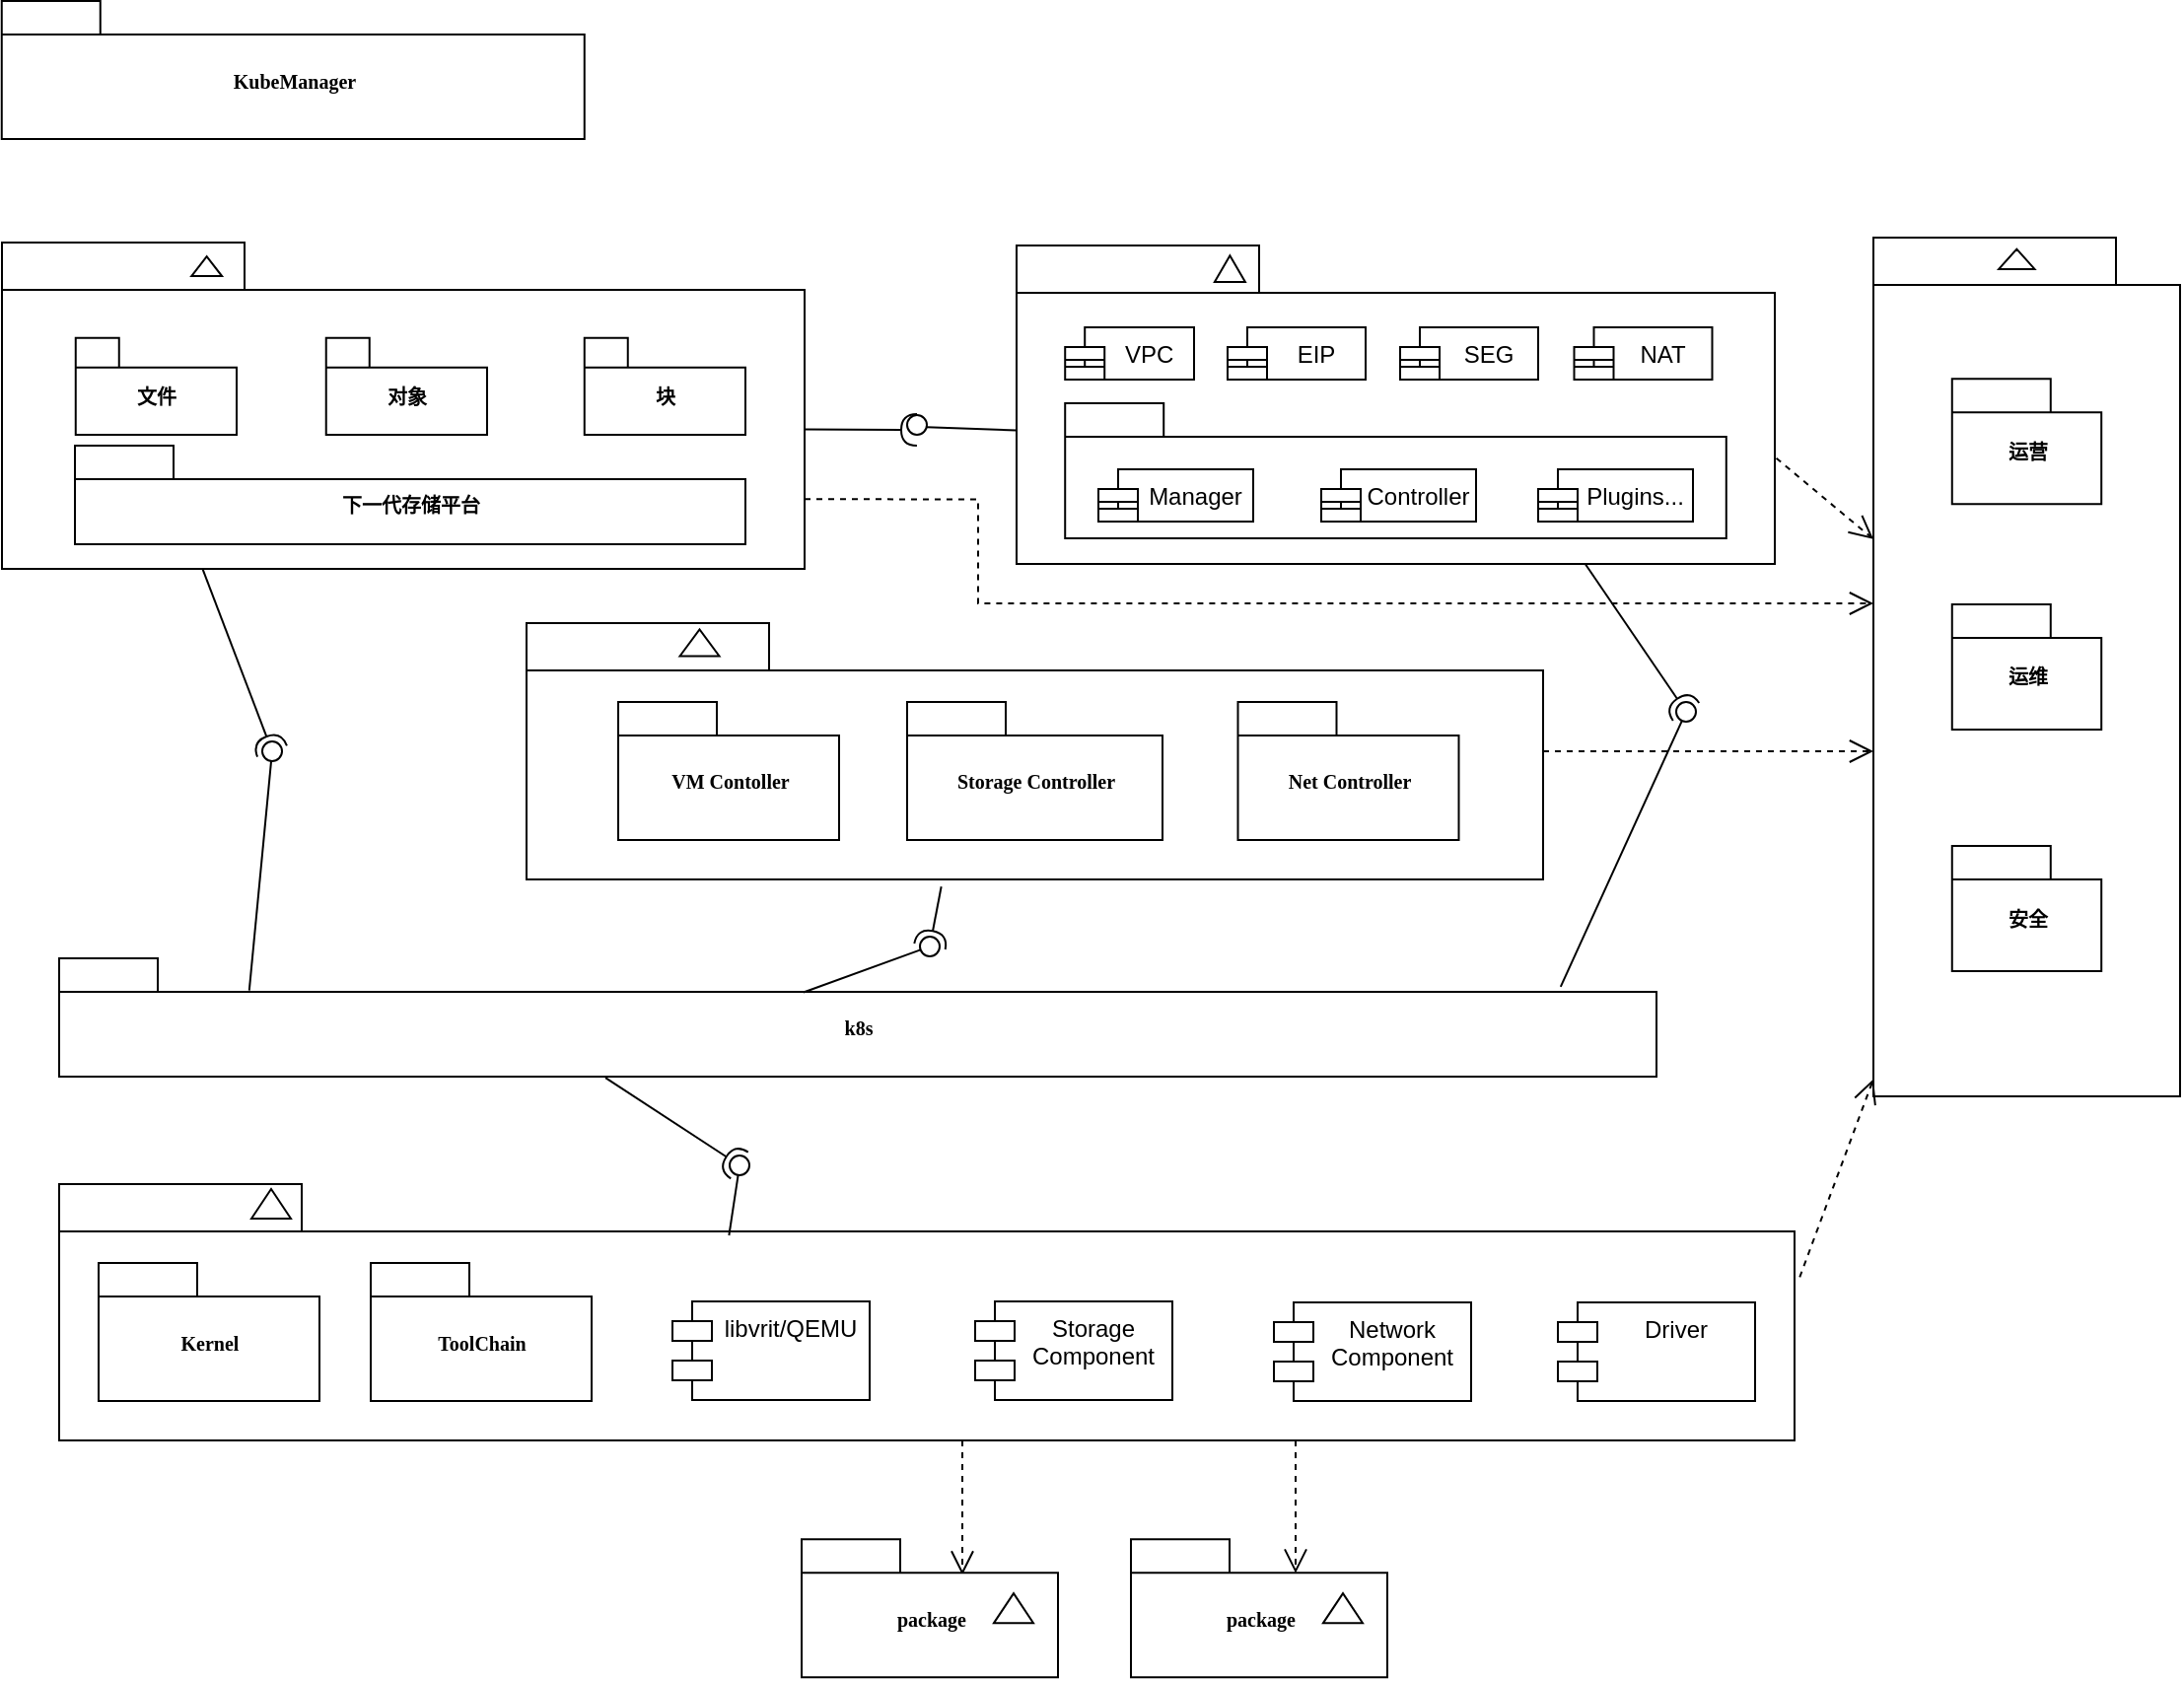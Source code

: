 <mxfile version="14.6.6" type="github">
  <diagram name="Page-1" id="b5b7bab2-c9e2-2cf4-8b2a-24fd1a2a6d21">
    <mxGraphModel dx="1176" dy="579" grid="1" gridSize="10" guides="1" tooltips="1" connect="1" arrows="1" fold="1" page="1" pageScale="1" pageWidth="827" pageHeight="1169" background="none" math="0" shadow="0">
      <root>
        <mxCell id="0" />
        <mxCell id="1" parent="0" />
        <mxCell id="6e0c8c40b5770093-6" value="" style="group" parent="1" vertex="1" connectable="0">
          <mxGeometry x="170.88" y="174.5" width="295.5" height="70" as="geometry" />
        </mxCell>
        <mxCell id="6e0c8c40b5770093-4" value="KubeManager" style="shape=folder;fontStyle=1;spacingTop=10;tabWidth=50;tabHeight=17;tabPosition=left;html=1;rounded=0;shadow=0;comic=0;labelBackgroundColor=none;strokeWidth=1;fontFamily=Verdana;fontSize=10;align=center;" parent="6e0c8c40b5770093-6" vertex="1">
          <mxGeometry width="295.5" height="70" as="geometry" />
        </mxCell>
        <mxCell id="6e0c8c40b5770093-18" value="" style="group" parent="1" vertex="1" connectable="0">
          <mxGeometry x="178" y="294.5" width="462" height="168.05" as="geometry" />
        </mxCell>
        <mxCell id="6e0c8c40b5770093-11" value="" style="shape=folder;fontStyle=1;spacingTop=10;tabWidth=123;tabHeight=24;tabPosition=left;html=1;rounded=0;shadow=0;comic=0;labelBackgroundColor=none;strokeWidth=1;fontFamily=Verdana;fontSize=10;align=center;" parent="6e0c8c40b5770093-18" vertex="1">
          <mxGeometry x="-7" y="2.55" width="407" height="165.5" as="geometry" />
        </mxCell>
        <mxCell id="6e0c8c40b5770093-13" value="" style="triangle;whiteSpace=wrap;html=1;rounded=0;shadow=0;comic=0;labelBackgroundColor=none;strokeWidth=1;fontFamily=Verdana;fontSize=10;align=center;rotation=-90;" parent="6e0c8c40b5770093-18" vertex="1">
          <mxGeometry x="91.83" y="6.82" width="10" height="15.46" as="geometry" />
        </mxCell>
        <mxCell id="6e0c8c40b5770093-15" value="文件" style="shape=folder;fontStyle=1;spacingTop=10;tabWidth=22;tabHeight=15;tabPosition=left;html=1;rounded=0;shadow=0;comic=0;labelBackgroundColor=none;strokeWidth=1;fontFamily=Verdana;fontSize=10;align=center;" parent="6e0c8c40b5770093-18" vertex="1">
          <mxGeometry x="30.38" y="50.92" width="81.62" height="49.08" as="geometry" />
        </mxCell>
        <mxCell id="6e0c8c40b5770093-17" value="下一代存储平台" style="shape=folder;fontStyle=1;spacingTop=10;tabWidth=50;tabHeight=17;tabPosition=left;html=1;rounded=0;shadow=0;comic=0;labelBackgroundColor=none;strokeWidth=1;fontFamily=Verdana;fontSize=10;align=center;" parent="6e0c8c40b5770093-18" vertex="1">
          <mxGeometry x="30" y="105.5" width="340" height="50.04" as="geometry" />
        </mxCell>
        <mxCell id="6Uj97KdUfvaDmwoei_e6-2" value="对象" style="shape=folder;fontStyle=1;spacingTop=10;tabWidth=22;tabHeight=15;tabPosition=left;html=1;rounded=0;shadow=0;comic=0;labelBackgroundColor=none;strokeWidth=1;fontFamily=Verdana;fontSize=10;align=center;" vertex="1" parent="6e0c8c40b5770093-18">
          <mxGeometry x="157.37" y="50.92" width="81.62" height="49.08" as="geometry" />
        </mxCell>
        <mxCell id="6Uj97KdUfvaDmwoei_e6-3" value="块" style="shape=folder;fontStyle=1;spacingTop=10;tabWidth=22;tabHeight=15;tabPosition=left;html=1;rounded=0;shadow=0;comic=0;labelBackgroundColor=none;strokeWidth=1;fontFamily=Verdana;fontSize=10;align=center;" vertex="1" parent="6e0c8c40b5770093-18">
          <mxGeometry x="288.38" y="50.92" width="81.62" height="49.08" as="geometry" />
        </mxCell>
        <mxCell id="6Uj97KdUfvaDmwoei_e6-32" value="" style="rounded=0;orthogonalLoop=1;jettySize=auto;html=1;endArrow=halfCircle;endFill=0;endSize=6;strokeWidth=1;exitX=0;exitY=0;exitDx=407;exitDy=94.75;exitPerimeter=0;" edge="1" parent="6e0c8c40b5770093-18" source="6e0c8c40b5770093-11">
          <mxGeometry relative="1" as="geometry">
            <mxPoint x="440" y="105.5" as="sourcePoint" />
            <mxPoint x="457" y="97.5" as="targetPoint" />
          </mxGeometry>
        </mxCell>
        <mxCell id="6Uj97KdUfvaDmwoei_e6-33" value="" style="ellipse;whiteSpace=wrap;html=1;fontFamily=Helvetica;fontSize=12;fontColor=#000000;align=center;strokeColor=#000000;fillColor=#ffffff;points=[];aspect=fixed;resizable=0;" vertex="1" parent="6e0c8c40b5770093-18">
          <mxGeometry x="452" y="90" width="10" height="10" as="geometry" />
        </mxCell>
        <mxCell id="6e0c8c40b5770093-19" value="" style="group" parent="1" vertex="1" connectable="0">
          <mxGeometry x="685.5" y="298.5" width="384.5" height="163.5" as="geometry" />
        </mxCell>
        <mxCell id="6e0c8c40b5770093-20" value="" style="shape=folder;fontStyle=1;spacingTop=10;tabWidth=123;tabHeight=24;tabPosition=left;html=1;rounded=0;shadow=0;comic=0;labelBackgroundColor=none;strokeWidth=1;fontFamily=Verdana;fontSize=10;align=center;" parent="6e0c8c40b5770093-19" vertex="1">
          <mxGeometry width="384.5" height="161.5" as="geometry" />
        </mxCell>
        <mxCell id="6e0c8c40b5770093-21" value="" style="triangle;whiteSpace=wrap;html=1;rounded=0;shadow=0;comic=0;labelBackgroundColor=none;strokeWidth=1;fontFamily=Verdana;fontSize=10;align=center;rotation=-90;" parent="6e0c8c40b5770093-19" vertex="1">
          <mxGeometry x="101.496" y="3.998" width="13.389" height="15.529" as="geometry" />
        </mxCell>
        <mxCell id="6e0c8c40b5770093-22" value="" style="shape=folder;fontStyle=1;spacingTop=10;tabWidth=50;tabHeight=17;tabPosition=left;html=1;rounded=0;shadow=0;comic=0;labelBackgroundColor=none;strokeWidth=1;fontFamily=Verdana;fontSize=10;align=center;" parent="6e0c8c40b5770093-19" vertex="1">
          <mxGeometry x="24.61" y="80" width="335.28" height="68.46" as="geometry" />
        </mxCell>
        <mxCell id="6Uj97KdUfvaDmwoei_e6-5" value="Manager" style="shape=module;align=left;spacingLeft=20;align=center;verticalAlign=top;" vertex="1" parent="6e0c8c40b5770093-19">
          <mxGeometry x="41.5" y="113.5" width="78.5" height="26.5" as="geometry" />
        </mxCell>
        <mxCell id="6Uj97KdUfvaDmwoei_e6-6" value="Controller" style="shape=module;align=left;spacingLeft=20;align=center;verticalAlign=top;" vertex="1" parent="6e0c8c40b5770093-19">
          <mxGeometry x="154.5" y="113.5" width="78.5" height="26.5" as="geometry" />
        </mxCell>
        <mxCell id="6Uj97KdUfvaDmwoei_e6-7" value="Plugins..." style="shape=module;align=left;spacingLeft=20;align=center;verticalAlign=top;" vertex="1" parent="6e0c8c40b5770093-19">
          <mxGeometry x="264.5" y="113.5" width="78.5" height="26.5" as="geometry" />
        </mxCell>
        <mxCell id="6Uj97KdUfvaDmwoei_e6-8" value="VPC" style="shape=module;align=left;spacingLeft=20;align=center;verticalAlign=top;" vertex="1" parent="6e0c8c40b5770093-19">
          <mxGeometry x="24.61" y="41.5" width="65.39" height="26.5" as="geometry" />
        </mxCell>
        <mxCell id="6Uj97KdUfvaDmwoei_e6-9" value="EIP" style="shape=module;align=left;spacingLeft=20;align=center;verticalAlign=top;" vertex="1" parent="6e0c8c40b5770093-19">
          <mxGeometry x="107" y="41.5" width="70" height="26.5" as="geometry" />
        </mxCell>
        <mxCell id="6Uj97KdUfvaDmwoei_e6-10" value="SEG" style="shape=module;align=left;spacingLeft=20;align=center;verticalAlign=top;" vertex="1" parent="6e0c8c40b5770093-19">
          <mxGeometry x="194.5" y="41.5" width="70" height="26.5" as="geometry" />
        </mxCell>
        <mxCell id="6Uj97KdUfvaDmwoei_e6-11" value="NAT" style="shape=module;align=left;spacingLeft=20;align=center;verticalAlign=top;" vertex="1" parent="6e0c8c40b5770093-19">
          <mxGeometry x="282.75" y="41.5" width="70" height="26.5" as="geometry" />
        </mxCell>
        <mxCell id="6e0c8c40b5770093-30" value="" style="group" parent="1" vertex="1" connectable="0">
          <mxGeometry x="1120" y="294.5" width="155.5" height="435.5" as="geometry" />
        </mxCell>
        <mxCell id="6e0c8c40b5770093-24" value="" style="group" parent="6e0c8c40b5770093-30" vertex="1" connectable="0">
          <mxGeometry width="155.5" height="435.5" as="geometry" />
        </mxCell>
        <mxCell id="6e0c8c40b5770093-25" value="" style="shape=folder;fontStyle=1;spacingTop=10;tabWidth=123;tabHeight=24;tabPosition=left;html=1;rounded=0;shadow=0;comic=0;labelBackgroundColor=none;strokeWidth=1;fontFamily=Verdana;fontSize=10;align=center;" parent="6e0c8c40b5770093-24" vertex="1">
          <mxGeometry width="155.5" height="435.5" as="geometry" />
        </mxCell>
        <mxCell id="6e0c8c40b5770093-29" value="" style="triangle;whiteSpace=wrap;html=1;rounded=0;shadow=0;comic=0;labelBackgroundColor=none;strokeWidth=1;fontFamily=Verdana;fontSize=10;align=center;rotation=-90;" parent="6e0c8c40b5770093-24" vertex="1">
          <mxGeometry x="67.609" y="1.815" width="10.141" height="18.146" as="geometry" />
        </mxCell>
        <mxCell id="6e0c8c40b5770093-27" value="运营" style="shape=folder;fontStyle=1;spacingTop=10;tabWidth=50;tabHeight=17;tabPosition=left;html=1;rounded=0;shadow=0;comic=0;labelBackgroundColor=none;strokeWidth=1;fontFamily=Verdana;fontSize=10;align=center;" parent="6e0c8c40b5770093-24" vertex="1">
          <mxGeometry x="39.889" y="71.676" width="75.722" height="63.51" as="geometry" />
        </mxCell>
        <mxCell id="6e0c8c40b5770093-31" value="运维" style="shape=folder;fontStyle=1;spacingTop=10;tabWidth=50;tabHeight=17;tabPosition=left;html=1;rounded=0;shadow=0;comic=0;labelBackgroundColor=none;strokeWidth=1;fontFamily=Verdana;fontSize=10;align=center;" parent="6e0c8c40b5770093-24" vertex="1">
          <mxGeometry x="39.889" y="185.995" width="75.722" height="63.51" as="geometry" />
        </mxCell>
        <mxCell id="6e0c8c40b5770093-28" value="安全" style="shape=folder;fontStyle=1;spacingTop=10;tabWidth=50;tabHeight=17;tabPosition=left;html=1;rounded=0;shadow=0;comic=0;labelBackgroundColor=none;strokeWidth=1;fontFamily=Verdana;fontSize=10;align=center;" parent="6e0c8c40b5770093-24" vertex="1">
          <mxGeometry x="39.889" y="308.479" width="75.722" height="63.51" as="geometry" />
        </mxCell>
        <mxCell id="6e0c8c40b5770093-71" style="edgeStyle=elbowEdgeStyle;rounded=0;html=1;dashed=1;labelBackgroundColor=none;startFill=0;endArrow=open;endFill=0;endSize=10;fontFamily=Verdana;fontSize=10;elbow=vertical;" parent="1" source="6e0c8c40b5770093-33" target="6e0c8c40b5770093-25" edge="1">
          <mxGeometry relative="1" as="geometry" />
        </mxCell>
        <mxCell id="6e0c8c40b5770093-33" value="" style="shape=folder;fontStyle=1;spacingTop=10;tabWidth=123;tabHeight=24;tabPosition=left;html=1;rounded=0;shadow=0;comic=0;labelBackgroundColor=none;strokeColor=#000000;strokeWidth=1;fillColor=#ffffff;fontFamily=Verdana;fontSize=10;fontColor=#000000;align=center;" parent="1" vertex="1">
          <mxGeometry x="437" y="490" width="515.5" height="130" as="geometry" />
        </mxCell>
        <mxCell id="6e0c8c40b5770093-42" value="Storage Controller" style="shape=folder;fontStyle=1;spacingTop=10;tabWidth=50;tabHeight=17;tabPosition=left;html=1;rounded=0;shadow=0;comic=0;labelBackgroundColor=none;strokeColor=#000000;strokeWidth=1;fillColor=#ffffff;fontFamily=Verdana;fontSize=10;fontColor=#000000;align=center;" parent="1" vertex="1">
          <mxGeometry x="630" y="530" width="129.5" height="70" as="geometry" />
        </mxCell>
        <mxCell id="6e0c8c40b5770093-43" value="VM Contoller" style="shape=folder;fontStyle=1;spacingTop=10;tabWidth=50;tabHeight=17;tabPosition=left;html=1;rounded=0;shadow=0;comic=0;labelBackgroundColor=none;strokeColor=#000000;strokeWidth=1;fillColor=#ffffff;fontFamily=Verdana;fontSize=10;fontColor=#000000;align=center;" parent="1" vertex="1">
          <mxGeometry x="483.5" y="530" width="112" height="70" as="geometry" />
        </mxCell>
        <mxCell id="6e0c8c40b5770093-45" value="Net Controller" style="shape=folder;fontStyle=1;spacingTop=10;tabWidth=50;tabHeight=17;tabPosition=left;html=1;rounded=0;shadow=0;comic=0;labelBackgroundColor=none;strokeColor=#000000;strokeWidth=1;fillColor=#ffffff;fontFamily=Verdana;fontSize=10;fontColor=#000000;align=center;" parent="1" vertex="1">
          <mxGeometry x="797.75" y="530" width="112" height="70" as="geometry" />
        </mxCell>
        <mxCell id="6e0c8c40b5770093-68" style="edgeStyle=elbowEdgeStyle;rounded=0;html=1;entryX=0.628;entryY=0.26;entryPerimeter=0;dashed=1;labelBackgroundColor=none;startFill=0;endArrow=open;endFill=0;endSize=10;fontFamily=Verdana;fontSize=10;" parent="1" source="6e0c8c40b5770093-47" target="6e0c8c40b5770093-53" edge="1">
          <mxGeometry relative="1" as="geometry" />
        </mxCell>
        <mxCell id="6e0c8c40b5770093-69" style="edgeStyle=elbowEdgeStyle;rounded=0;html=1;entryX=0.643;entryY=0.246;entryPerimeter=0;dashed=1;labelBackgroundColor=none;startFill=0;endArrow=open;endFill=0;endSize=10;fontFamily=Verdana;fontSize=10;" parent="1" source="6e0c8c40b5770093-47" target="6e0c8c40b5770093-56" edge="1">
          <mxGeometry relative="1" as="geometry" />
        </mxCell>
        <mxCell id="6e0c8c40b5770093-70" style="edgeStyle=none;rounded=0;html=1;dashed=1;labelBackgroundColor=none;startFill=0;endArrow=open;endFill=0;endSize=10;fontFamily=Verdana;fontSize=10;exitX=1.003;exitY=0.363;exitPerimeter=0;" parent="1" source="6e0c8c40b5770093-47" target="6e0c8c40b5770093-25" edge="1">
          <mxGeometry relative="1" as="geometry" />
        </mxCell>
        <mxCell id="6e0c8c40b5770093-47" value="" style="shape=folder;fontStyle=1;spacingTop=10;tabWidth=123;tabHeight=24;tabPosition=left;html=1;rounded=0;shadow=0;comic=0;labelBackgroundColor=none;strokeWidth=1;fontFamily=Verdana;fontSize=10;align=center;" parent="1" vertex="1">
          <mxGeometry x="200" y="774.5" width="880" height="130" as="geometry" />
        </mxCell>
        <mxCell id="6e0c8c40b5770093-48" value="" style="triangle;whiteSpace=wrap;html=1;rounded=0;shadow=0;comic=0;labelBackgroundColor=none;strokeWidth=1;fontFamily=Verdana;fontSize=10;align=center;rotation=-90;" parent="1" vertex="1">
          <mxGeometry x="300" y="774.5" width="15" height="20" as="geometry" />
        </mxCell>
        <mxCell id="6e0c8c40b5770093-49" value="Kernel" style="shape=folder;fontStyle=1;spacingTop=10;tabWidth=50;tabHeight=17;tabPosition=left;html=1;rounded=0;shadow=0;comic=0;labelBackgroundColor=none;strokeWidth=1;fontFamily=Verdana;fontSize=10;align=center;" parent="1" vertex="1">
          <mxGeometry x="220" y="814.5" width="112" height="70" as="geometry" />
        </mxCell>
        <mxCell id="6e0c8c40b5770093-50" value="ToolChain" style="shape=folder;fontStyle=1;spacingTop=10;tabWidth=50;tabHeight=17;tabPosition=left;html=1;rounded=0;shadow=0;comic=0;labelBackgroundColor=none;strokeWidth=1;fontFamily=Verdana;fontSize=10;align=center;" parent="1" vertex="1">
          <mxGeometry x="358" y="814.5" width="112" height="70" as="geometry" />
        </mxCell>
        <mxCell id="6e0c8c40b5770093-51" value="" style="triangle;whiteSpace=wrap;html=1;rounded=0;shadow=0;comic=0;labelBackgroundColor=none;strokeColor=#000000;strokeWidth=1;fillColor=#ffffff;fontFamily=Verdana;fontSize=10;fontColor=#000000;align=center;rotation=-90;" parent="1" vertex="1">
          <mxGeometry x="518" y="490" width="13.5" height="20" as="geometry" />
        </mxCell>
        <mxCell id="6e0c8c40b5770093-52" value="" style="group" parent="1" vertex="1" connectable="0">
          <mxGeometry x="576.5" y="954.569" width="130" height="70" as="geometry" />
        </mxCell>
        <mxCell id="6e0c8c40b5770093-53" value="package" style="shape=folder;fontStyle=1;spacingTop=10;tabWidth=50;tabHeight=17;tabPosition=left;html=1;rounded=0;shadow=0;comic=0;labelBackgroundColor=none;strokeWidth=1;fontFamily=Verdana;fontSize=10;align=center;" parent="6e0c8c40b5770093-52" vertex="1">
          <mxGeometry width="130" height="70" as="geometry" />
        </mxCell>
        <mxCell id="6e0c8c40b5770093-54" value="" style="triangle;whiteSpace=wrap;html=1;rounded=0;shadow=0;comic=0;labelBackgroundColor=none;strokeWidth=1;fontFamily=Verdana;fontSize=10;align=center;rotation=-90;" parent="6e0c8c40b5770093-52" vertex="1">
          <mxGeometry x="100" y="25" width="15" height="20" as="geometry" />
        </mxCell>
        <mxCell id="6e0c8c40b5770093-55" value="" style="group" parent="1" vertex="1" connectable="0">
          <mxGeometry x="743.5" y="954.569" width="130" height="70" as="geometry" />
        </mxCell>
        <mxCell id="6e0c8c40b5770093-56" value="package" style="shape=folder;fontStyle=1;spacingTop=10;tabWidth=50;tabHeight=17;tabPosition=left;html=1;rounded=0;shadow=0;comic=0;labelBackgroundColor=none;strokeWidth=1;fontFamily=Verdana;fontSize=10;align=center;" parent="6e0c8c40b5770093-55" vertex="1">
          <mxGeometry width="130" height="70" as="geometry" />
        </mxCell>
        <mxCell id="6e0c8c40b5770093-57" value="" style="triangle;whiteSpace=wrap;html=1;rounded=0;shadow=0;comic=0;labelBackgroundColor=none;strokeWidth=1;fontFamily=Verdana;fontSize=10;align=center;rotation=-90;" parent="6e0c8c40b5770093-55" vertex="1">
          <mxGeometry x="100" y="25" width="15" height="20" as="geometry" />
        </mxCell>
        <mxCell id="6e0c8c40b5770093-62" style="edgeStyle=none;rounded=0;html=1;dashed=1;labelBackgroundColor=none;startFill=0;endArrow=open;endFill=0;endSize=10;fontFamily=Verdana;fontSize=10;exitX=1.002;exitY=0.668;exitPerimeter=0;" parent="1" source="6e0c8c40b5770093-20" target="6e0c8c40b5770093-25" edge="1">
          <mxGeometry relative="1" as="geometry" />
        </mxCell>
        <mxCell id="6e0c8c40b5770093-63" style="edgeStyle=orthogonalEdgeStyle;rounded=0;html=1;dashed=1;labelBackgroundColor=none;startFill=0;endArrow=open;endFill=0;endSize=10;fontFamily=Verdana;fontSize=10;exitX=0;exitY=0;exitDx=407;exitDy=130.125;exitPerimeter=0;" parent="1" source="6e0c8c40b5770093-11" target="6e0c8c40b5770093-25" edge="1">
          <mxGeometry relative="1" as="geometry">
            <Array as="points">
              <mxPoint x="666" y="427" />
              <mxPoint x="666" y="480" />
            </Array>
          </mxGeometry>
        </mxCell>
        <mxCell id="6Uj97KdUfvaDmwoei_e6-12" value="k8s" style="shape=folder;fontStyle=1;spacingTop=10;tabWidth=50;tabHeight=17;tabPosition=left;html=1;rounded=0;shadow=0;comic=0;labelBackgroundColor=none;strokeColor=#000000;strokeWidth=1;fillColor=#ffffff;fontFamily=Verdana;fontSize=10;fontColor=#000000;align=center;" vertex="1" parent="1">
          <mxGeometry x="200" y="660" width="810" height="60" as="geometry" />
        </mxCell>
        <mxCell id="6Uj97KdUfvaDmwoei_e6-14" value="" style="rounded=0;orthogonalLoop=1;jettySize=auto;html=1;endArrow=none;endFill=0;exitX=0.466;exitY=0.287;exitDx=0;exitDy=0;exitPerimeter=0;" edge="1" target="6Uj97KdUfvaDmwoei_e6-16" parent="1" source="6Uj97KdUfvaDmwoei_e6-12">
          <mxGeometry relative="1" as="geometry">
            <mxPoint x="620" y="654" as="sourcePoint" />
          </mxGeometry>
        </mxCell>
        <mxCell id="6Uj97KdUfvaDmwoei_e6-15" value="" style="rounded=0;orthogonalLoop=1;jettySize=auto;html=1;endArrow=halfCircle;endFill=0;entryX=0.5;entryY=0.5;entryDx=0;entryDy=0;endSize=6;strokeWidth=1;exitX=0.408;exitY=1.028;exitDx=0;exitDy=0;exitPerimeter=0;" edge="1" target="6Uj97KdUfvaDmwoei_e6-16" parent="1" source="6e0c8c40b5770093-33">
          <mxGeometry relative="1" as="geometry">
            <mxPoint x="660" y="654" as="sourcePoint" />
          </mxGeometry>
        </mxCell>
        <mxCell id="6Uj97KdUfvaDmwoei_e6-16" value="" style="ellipse;whiteSpace=wrap;html=1;fontFamily=Helvetica;fontSize=12;fontColor=#000000;align=center;strokeColor=#000000;fillColor=#ffffff;points=[];aspect=fixed;resizable=0;" vertex="1" parent="1">
          <mxGeometry x="636.5" y="649" width="10" height="10" as="geometry" />
        </mxCell>
        <mxCell id="6Uj97KdUfvaDmwoei_e6-17" value="libvrit/QEMU" style="shape=module;align=left;spacingLeft=20;align=center;verticalAlign=top;" vertex="1" parent="1">
          <mxGeometry x="511" y="834" width="100" height="50" as="geometry" />
        </mxCell>
        <mxCell id="6Uj97KdUfvaDmwoei_e6-18" value="Storage&#xa;Component" style="shape=module;align=left;spacingLeft=20;align=center;verticalAlign=top;" vertex="1" parent="1">
          <mxGeometry x="664.5" y="834" width="100" height="50" as="geometry" />
        </mxCell>
        <mxCell id="6Uj97KdUfvaDmwoei_e6-19" value="Network&#xa;Component" style="shape=module;align=left;spacingLeft=20;align=center;verticalAlign=top;" vertex="1" parent="1">
          <mxGeometry x="816" y="834.5" width="100" height="50" as="geometry" />
        </mxCell>
        <mxCell id="6Uj97KdUfvaDmwoei_e6-20" value="Driver" style="shape=module;align=left;spacingLeft=20;align=center;verticalAlign=top;" vertex="1" parent="1">
          <mxGeometry x="960" y="834.5" width="100" height="50" as="geometry" />
        </mxCell>
        <mxCell id="6Uj97KdUfvaDmwoei_e6-21" value="" style="rounded=0;orthogonalLoop=1;jettySize=auto;html=1;endArrow=none;endFill=0;exitX=0.386;exitY=0.2;exitDx=0;exitDy=0;exitPerimeter=0;" edge="1" target="6Uj97KdUfvaDmwoei_e6-23" parent="1" source="6e0c8c40b5770093-47">
          <mxGeometry relative="1" as="geometry">
            <mxPoint x="525" y="765" as="sourcePoint" />
          </mxGeometry>
        </mxCell>
        <mxCell id="6Uj97KdUfvaDmwoei_e6-22" value="" style="rounded=0;orthogonalLoop=1;jettySize=auto;html=1;endArrow=halfCircle;endFill=0;entryX=0.5;entryY=0.5;entryDx=0;entryDy=0;endSize=6;strokeWidth=1;exitX=0.342;exitY=1.009;exitDx=0;exitDy=0;exitPerimeter=0;" edge="1" target="6Uj97KdUfvaDmwoei_e6-23" parent="1" source="6Uj97KdUfvaDmwoei_e6-12">
          <mxGeometry relative="1" as="geometry">
            <mxPoint x="565" y="765" as="sourcePoint" />
          </mxGeometry>
        </mxCell>
        <mxCell id="6Uj97KdUfvaDmwoei_e6-23" value="" style="ellipse;whiteSpace=wrap;html=1;fontFamily=Helvetica;fontSize=12;fontColor=#000000;align=center;strokeColor=#000000;fillColor=#ffffff;points=[];aspect=fixed;resizable=0;" vertex="1" parent="1">
          <mxGeometry x="540" y="760" width="10" height="10" as="geometry" />
        </mxCell>
        <mxCell id="6Uj97KdUfvaDmwoei_e6-24" value="" style="rounded=0;orthogonalLoop=1;jettySize=auto;html=1;endArrow=none;endFill=0;exitX=0.119;exitY=0.272;exitDx=0;exitDy=0;exitPerimeter=0;" edge="1" target="6Uj97KdUfvaDmwoei_e6-26" parent="1" source="6Uj97KdUfvaDmwoei_e6-12">
          <mxGeometry relative="1" as="geometry">
            <mxPoint x="288" y="555" as="sourcePoint" />
          </mxGeometry>
        </mxCell>
        <mxCell id="6Uj97KdUfvaDmwoei_e6-25" value="" style="rounded=0;orthogonalLoop=1;jettySize=auto;html=1;endArrow=halfCircle;endFill=0;entryX=0.5;entryY=0.5;entryDx=0;entryDy=0;endSize=6;strokeWidth=1;exitX=0.25;exitY=1;exitDx=0;exitDy=0;exitPerimeter=0;" edge="1" target="6Uj97KdUfvaDmwoei_e6-26" parent="1" source="6e0c8c40b5770093-11">
          <mxGeometry relative="1" as="geometry">
            <mxPoint x="328" y="555" as="sourcePoint" />
          </mxGeometry>
        </mxCell>
        <mxCell id="6Uj97KdUfvaDmwoei_e6-26" value="" style="ellipse;whiteSpace=wrap;html=1;fontFamily=Helvetica;fontSize=12;fontColor=#000000;align=center;strokeColor=#000000;fillColor=#ffffff;points=[];aspect=fixed;resizable=0;" vertex="1" parent="1">
          <mxGeometry x="303" y="550" width="10" height="10" as="geometry" />
        </mxCell>
        <mxCell id="6Uj97KdUfvaDmwoei_e6-27" value="" style="rounded=0;orthogonalLoop=1;jettySize=auto;html=1;endArrow=none;endFill=0;exitX=0.94;exitY=0.24;exitDx=0;exitDy=0;exitPerimeter=0;" edge="1" target="6Uj97KdUfvaDmwoei_e6-29" parent="1" source="6Uj97KdUfvaDmwoei_e6-12">
          <mxGeometry relative="1" as="geometry">
            <mxPoint x="1020" y="535" as="sourcePoint" />
          </mxGeometry>
        </mxCell>
        <mxCell id="6Uj97KdUfvaDmwoei_e6-28" value="" style="rounded=0;orthogonalLoop=1;jettySize=auto;html=1;endArrow=halfCircle;endFill=0;entryX=0.5;entryY=0.5;entryDx=0;entryDy=0;endSize=6;strokeWidth=1;exitX=0.75;exitY=1;exitDx=0;exitDy=0;exitPerimeter=0;" edge="1" target="6Uj97KdUfvaDmwoei_e6-29" parent="1" source="6e0c8c40b5770093-20">
          <mxGeometry relative="1" as="geometry">
            <mxPoint x="1060" y="535" as="sourcePoint" />
          </mxGeometry>
        </mxCell>
        <mxCell id="6Uj97KdUfvaDmwoei_e6-29" value="" style="ellipse;whiteSpace=wrap;html=1;fontFamily=Helvetica;fontSize=12;fontColor=#000000;align=center;strokeColor=#000000;fillColor=#ffffff;points=[];aspect=fixed;resizable=0;" vertex="1" parent="1">
          <mxGeometry x="1020" y="530" width="10" height="10" as="geometry" />
        </mxCell>
        <mxCell id="6Uj97KdUfvaDmwoei_e6-31" value="" style="rounded=0;orthogonalLoop=1;jettySize=auto;html=1;endArrow=none;endFill=0;exitX=0;exitY=0;exitDx=0;exitDy=92.75;exitPerimeter=0;" edge="1" parent="1">
          <mxGeometry relative="1" as="geometry">
            <mxPoint x="685.5" y="392.25" as="sourcePoint" />
            <mxPoint x="639.999" y="390.619" as="targetPoint" />
          </mxGeometry>
        </mxCell>
      </root>
    </mxGraphModel>
  </diagram>
</mxfile>
